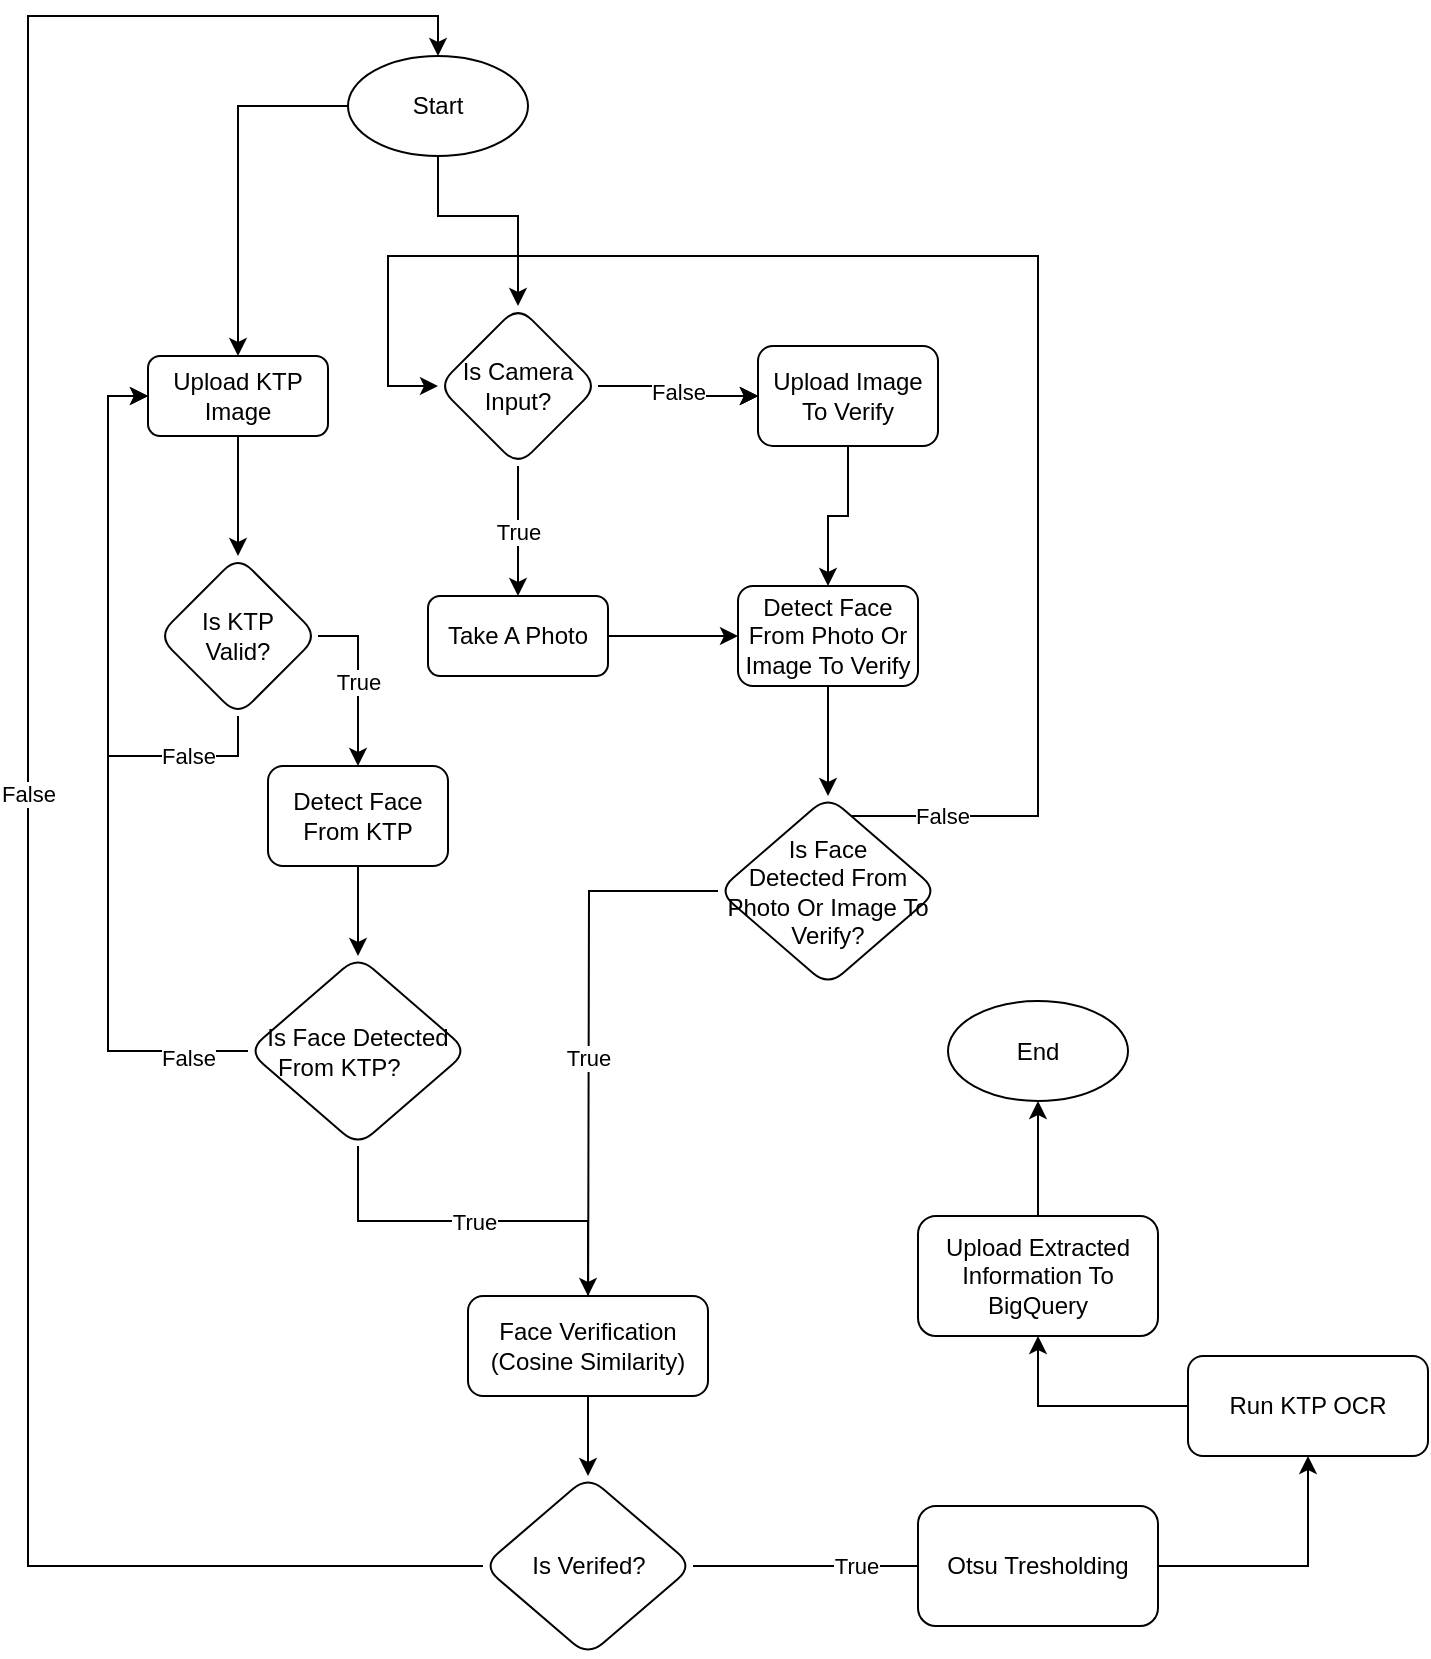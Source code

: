 <mxfile version="21.6.6" type="device">
  <diagram name="KYC Final Project" id="FEWz2_nmJ1F3zuOmgsd2">
    <mxGraphModel dx="910" dy="1725" grid="1" gridSize="10" guides="1" tooltips="1" connect="1" arrows="1" fold="1" page="1" pageScale="1" pageWidth="827" pageHeight="1169" math="0" shadow="0">
      <root>
        <mxCell id="0" />
        <mxCell id="1" parent="0" />
        <mxCell id="610gsvpLRvbWFcsnmmsV-17" value="" style="edgeStyle=orthogonalEdgeStyle;rounded=0;orthogonalLoop=1;jettySize=auto;html=1;" parent="1" source="610gsvpLRvbWFcsnmmsV-2" target="610gsvpLRvbWFcsnmmsV-16" edge="1">
          <mxGeometry relative="1" as="geometry" />
        </mxCell>
        <mxCell id="610gsvpLRvbWFcsnmmsV-2" value="Upload KTP Image" style="rounded=1;whiteSpace=wrap;html=1;" parent="1" vertex="1">
          <mxGeometry x="160" y="160" width="90" height="40" as="geometry" />
        </mxCell>
        <mxCell id="610gsvpLRvbWFcsnmmsV-21" value="&lt;br&gt;" style="edgeStyle=orthogonalEdgeStyle;rounded=0;orthogonalLoop=1;jettySize=auto;html=1;" parent="1" source="610gsvpLRvbWFcsnmmsV-13" target="610gsvpLRvbWFcsnmmsV-20" edge="1">
          <mxGeometry relative="1" as="geometry" />
        </mxCell>
        <mxCell id="610gsvpLRvbWFcsnmmsV-25" value="" style="edgeStyle=orthogonalEdgeStyle;rounded=0;orthogonalLoop=1;jettySize=auto;html=1;" parent="1" source="610gsvpLRvbWFcsnmmsV-13" target="610gsvpLRvbWFcsnmmsV-20" edge="1">
          <mxGeometry relative="1" as="geometry" />
        </mxCell>
        <mxCell id="610gsvpLRvbWFcsnmmsV-28" value="False" style="edgeStyle=orthogonalEdgeStyle;rounded=0;orthogonalLoop=1;jettySize=auto;html=1;" parent="1" source="610gsvpLRvbWFcsnmmsV-13" target="610gsvpLRvbWFcsnmmsV-20" edge="1">
          <mxGeometry relative="1" as="geometry" />
        </mxCell>
        <mxCell id="610gsvpLRvbWFcsnmmsV-30" value="True" style="edgeStyle=orthogonalEdgeStyle;rounded=0;orthogonalLoop=1;jettySize=auto;html=1;" parent="1" source="610gsvpLRvbWFcsnmmsV-13" target="610gsvpLRvbWFcsnmmsV-29" edge="1">
          <mxGeometry relative="1" as="geometry" />
        </mxCell>
        <mxCell id="610gsvpLRvbWFcsnmmsV-13" value="Is Camera Input?" style="rhombus;whiteSpace=wrap;html=1;rounded=1;" parent="1" vertex="1">
          <mxGeometry x="305" y="135" width="80" height="80" as="geometry" />
        </mxCell>
        <mxCell id="610gsvpLRvbWFcsnmmsV-18" value="False" style="edgeStyle=orthogonalEdgeStyle;rounded=0;orthogonalLoop=1;jettySize=auto;html=1;exitX=0.5;exitY=1;exitDx=0;exitDy=0;entryX=0;entryY=0.5;entryDx=0;entryDy=0;" parent="1" source="610gsvpLRvbWFcsnmmsV-16" target="610gsvpLRvbWFcsnmmsV-2" edge="1">
          <mxGeometry x="-0.684" relative="1" as="geometry">
            <mxPoint as="offset" />
          </mxGeometry>
        </mxCell>
        <mxCell id="610gsvpLRvbWFcsnmmsV-57" value="True" style="edgeStyle=orthogonalEdgeStyle;rounded=0;orthogonalLoop=1;jettySize=auto;html=1;entryX=0.5;entryY=0;entryDx=0;entryDy=0;exitX=1;exitY=0.5;exitDx=0;exitDy=0;" parent="1" source="610gsvpLRvbWFcsnmmsV-16" target="610gsvpLRvbWFcsnmmsV-55" edge="1">
          <mxGeometry relative="1" as="geometry" />
        </mxCell>
        <mxCell id="610gsvpLRvbWFcsnmmsV-16" value="Is KTP &lt;br&gt;Valid?" style="rhombus;whiteSpace=wrap;html=1;rounded=1;" parent="1" vertex="1">
          <mxGeometry x="165" y="260" width="80" height="80" as="geometry" />
        </mxCell>
        <mxCell id="610gsvpLRvbWFcsnmmsV-34" style="edgeStyle=orthogonalEdgeStyle;rounded=0;orthogonalLoop=1;jettySize=auto;html=1;entryX=0.5;entryY=0;entryDx=0;entryDy=0;" parent="1" source="610gsvpLRvbWFcsnmmsV-20" target="610gsvpLRvbWFcsnmmsV-38" edge="1">
          <mxGeometry relative="1" as="geometry">
            <mxPoint x="500" y="300" as="targetPoint" />
          </mxGeometry>
        </mxCell>
        <mxCell id="610gsvpLRvbWFcsnmmsV-20" value="Upload Image To Verify" style="whiteSpace=wrap;html=1;rounded=1;" parent="1" vertex="1">
          <mxGeometry x="465" y="155" width="90" height="50" as="geometry" />
        </mxCell>
        <mxCell id="610gsvpLRvbWFcsnmmsV-33" value="" style="edgeStyle=orthogonalEdgeStyle;rounded=0;orthogonalLoop=1;jettySize=auto;html=1;entryX=0;entryY=0.5;entryDx=0;entryDy=0;" parent="1" source="610gsvpLRvbWFcsnmmsV-29" target="610gsvpLRvbWFcsnmmsV-38" edge="1">
          <mxGeometry relative="1" as="geometry">
            <mxPoint x="460" y="340" as="targetPoint" />
          </mxGeometry>
        </mxCell>
        <mxCell id="610gsvpLRvbWFcsnmmsV-29" value="Take A Photo" style="whiteSpace=wrap;html=1;rounded=1;" parent="1" vertex="1">
          <mxGeometry x="300" y="280" width="90" height="40" as="geometry" />
        </mxCell>
        <mxCell id="610gsvpLRvbWFcsnmmsV-42" value="" style="edgeStyle=orthogonalEdgeStyle;rounded=0;orthogonalLoop=1;jettySize=auto;html=1;" parent="1" source="610gsvpLRvbWFcsnmmsV-38" target="610gsvpLRvbWFcsnmmsV-41" edge="1">
          <mxGeometry relative="1" as="geometry" />
        </mxCell>
        <mxCell id="610gsvpLRvbWFcsnmmsV-38" value="Detect Face From Photo Or Image To Verify" style="whiteSpace=wrap;html=1;rounded=1;" parent="1" vertex="1">
          <mxGeometry x="455" y="275" width="90" height="50" as="geometry" />
        </mxCell>
        <mxCell id="610gsvpLRvbWFcsnmmsV-43" value="False" style="edgeStyle=orthogonalEdgeStyle;rounded=0;orthogonalLoop=1;jettySize=auto;html=1;entryX=0;entryY=0.5;entryDx=0;entryDy=0;" parent="1" source="610gsvpLRvbWFcsnmmsV-41" target="610gsvpLRvbWFcsnmmsV-13" edge="1">
          <mxGeometry x="-0.884" relative="1" as="geometry">
            <Array as="points">
              <mxPoint x="605" y="390" />
              <mxPoint x="605" y="110" />
              <mxPoint x="280" y="110" />
              <mxPoint x="280" y="175" />
            </Array>
            <mxPoint as="offset" />
          </mxGeometry>
        </mxCell>
        <mxCell id="610gsvpLRvbWFcsnmmsV-69" value="True" style="edgeStyle=orthogonalEdgeStyle;rounded=0;orthogonalLoop=1;jettySize=auto;html=1;" parent="1" source="610gsvpLRvbWFcsnmmsV-41" edge="1">
          <mxGeometry relative="1" as="geometry">
            <mxPoint x="380" y="660" as="targetPoint" />
          </mxGeometry>
        </mxCell>
        <mxCell id="610gsvpLRvbWFcsnmmsV-41" value="Is Face &lt;br&gt;Detected From Photo Or Image To Verify?" style="rhombus;whiteSpace=wrap;html=1;rounded=1;" parent="1" vertex="1">
          <mxGeometry x="445" y="380" width="110" height="95" as="geometry" />
        </mxCell>
        <mxCell id="610gsvpLRvbWFcsnmmsV-66" style="edgeStyle=orthogonalEdgeStyle;rounded=0;orthogonalLoop=1;jettySize=auto;html=1;entryX=0.5;entryY=0;entryDx=0;entryDy=0;" parent="1" source="610gsvpLRvbWFcsnmmsV-48" target="610gsvpLRvbWFcsnmmsV-13" edge="1">
          <mxGeometry relative="1" as="geometry">
            <Array as="points">
              <mxPoint x="305" y="90" />
              <mxPoint x="345" y="90" />
            </Array>
          </mxGeometry>
        </mxCell>
        <mxCell id="610gsvpLRvbWFcsnmmsV-67" style="edgeStyle=orthogonalEdgeStyle;rounded=0;orthogonalLoop=1;jettySize=auto;html=1;exitX=0;exitY=0.5;exitDx=0;exitDy=0;entryX=0.5;entryY=0;entryDx=0;entryDy=0;" parent="1" source="610gsvpLRvbWFcsnmmsV-48" target="610gsvpLRvbWFcsnmmsV-2" edge="1">
          <mxGeometry relative="1" as="geometry" />
        </mxCell>
        <mxCell id="610gsvpLRvbWFcsnmmsV-48" value="Start" style="ellipse;whiteSpace=wrap;html=1;" parent="1" vertex="1">
          <mxGeometry x="260" y="10" width="90" height="50" as="geometry" />
        </mxCell>
        <mxCell id="610gsvpLRvbWFcsnmmsV-63" style="edgeStyle=orthogonalEdgeStyle;rounded=0;orthogonalLoop=1;jettySize=auto;html=1;exitX=0.5;exitY=1;exitDx=0;exitDy=0;entryX=0.5;entryY=0;entryDx=0;entryDy=0;" parent="1" source="610gsvpLRvbWFcsnmmsV-55" target="610gsvpLRvbWFcsnmmsV-62" edge="1">
          <mxGeometry relative="1" as="geometry" />
        </mxCell>
        <mxCell id="610gsvpLRvbWFcsnmmsV-55" value="Detect Face From KTP" style="rounded=1;whiteSpace=wrap;html=1;" parent="1" vertex="1">
          <mxGeometry x="220" y="365" width="90" height="50" as="geometry" />
        </mxCell>
        <mxCell id="610gsvpLRvbWFcsnmmsV-65" value="False" style="edgeStyle=orthogonalEdgeStyle;rounded=0;orthogonalLoop=1;jettySize=auto;html=1;entryX=0;entryY=0.5;entryDx=0;entryDy=0;" parent="1" source="610gsvpLRvbWFcsnmmsV-62" target="610gsvpLRvbWFcsnmmsV-2" edge="1">
          <mxGeometry x="-0.856" y="3" relative="1" as="geometry">
            <Array as="points">
              <mxPoint x="140" y="508" />
              <mxPoint x="140" y="180" />
            </Array>
            <mxPoint as="offset" />
          </mxGeometry>
        </mxCell>
        <mxCell id="610gsvpLRvbWFcsnmmsV-68" value="True" style="edgeStyle=orthogonalEdgeStyle;rounded=0;orthogonalLoop=1;jettySize=auto;html=1;entryX=0.5;entryY=0;entryDx=0;entryDy=0;" parent="1" source="610gsvpLRvbWFcsnmmsV-62" target="610gsvpLRvbWFcsnmmsV-70" edge="1">
          <mxGeometry relative="1" as="geometry">
            <mxPoint x="300" y="630" as="targetPoint" />
          </mxGeometry>
        </mxCell>
        <mxCell id="610gsvpLRvbWFcsnmmsV-62" value="Is Face Detected&lt;br&gt;From KTP?&lt;span style=&quot;white-space: pre;&quot;&gt;&#x9;&lt;/span&gt;" style="rhombus;whiteSpace=wrap;html=1;rounded=1;" parent="1" vertex="1">
          <mxGeometry x="210" y="460" width="110" height="95" as="geometry" />
        </mxCell>
        <mxCell id="610gsvpLRvbWFcsnmmsV-73" value="" style="edgeStyle=orthogonalEdgeStyle;rounded=0;orthogonalLoop=1;jettySize=auto;html=1;entryX=0.5;entryY=0;entryDx=0;entryDy=0;" parent="1" source="610gsvpLRvbWFcsnmmsV-70" target="610gsvpLRvbWFcsnmmsV-74" edge="1">
          <mxGeometry relative="1" as="geometry">
            <mxPoint x="380" y="750" as="targetPoint" />
          </mxGeometry>
        </mxCell>
        <mxCell id="610gsvpLRvbWFcsnmmsV-70" value="Face Verification&lt;br&gt;(Cosine Similarity)" style="rounded=1;whiteSpace=wrap;html=1;" parent="1" vertex="1">
          <mxGeometry x="320" y="630" width="120" height="50" as="geometry" />
        </mxCell>
        <mxCell id="610gsvpLRvbWFcsnmmsV-75" value="False" style="edgeStyle=orthogonalEdgeStyle;rounded=0;orthogonalLoop=1;jettySize=auto;html=1;exitX=0;exitY=0.5;exitDx=0;exitDy=0;entryX=0.5;entryY=0;entryDx=0;entryDy=0;" parent="1" source="610gsvpLRvbWFcsnmmsV-74" target="610gsvpLRvbWFcsnmmsV-48" edge="1">
          <mxGeometry relative="1" as="geometry">
            <Array as="points">
              <mxPoint x="100" y="765" />
              <mxPoint x="100" y="-10" />
              <mxPoint x="305" y="-10" />
            </Array>
          </mxGeometry>
        </mxCell>
        <mxCell id="610gsvpLRvbWFcsnmmsV-78" value="True" style="edgeStyle=orthogonalEdgeStyle;rounded=0;orthogonalLoop=1;jettySize=auto;html=1;entryX=0;entryY=0.5;entryDx=0;entryDy=0;" parent="1" source="610gsvpLRvbWFcsnmmsV-74" target="610gsvpLRvbWFcsnmmsV-77" edge="1">
          <mxGeometry relative="1" as="geometry">
            <Array as="points">
              <mxPoint x="570" y="765" />
              <mxPoint x="570" y="765" />
            </Array>
          </mxGeometry>
        </mxCell>
        <mxCell id="610gsvpLRvbWFcsnmmsV-74" value="Is Verifed?" style="rhombus;whiteSpace=wrap;html=1;rounded=1;" parent="1" vertex="1">
          <mxGeometry x="327.5" y="720" width="105" height="90" as="geometry" />
        </mxCell>
        <mxCell id="ivNM6DxZsjuBN5O1MCwm-2" style="edgeStyle=orthogonalEdgeStyle;rounded=0;orthogonalLoop=1;jettySize=auto;html=1;entryX=0.5;entryY=1;entryDx=0;entryDy=0;" edge="1" parent="1" source="610gsvpLRvbWFcsnmmsV-77" target="ivNM6DxZsjuBN5O1MCwm-1">
          <mxGeometry relative="1" as="geometry" />
        </mxCell>
        <mxCell id="610gsvpLRvbWFcsnmmsV-77" value="Otsu Tresholding" style="rounded=1;whiteSpace=wrap;html=1;" parent="1" vertex="1">
          <mxGeometry x="545" y="735" width="120" height="60" as="geometry" />
        </mxCell>
        <mxCell id="610gsvpLRvbWFcsnmmsV-83" style="edgeStyle=orthogonalEdgeStyle;rounded=0;orthogonalLoop=1;jettySize=auto;html=1;entryX=0.5;entryY=1;entryDx=0;entryDy=0;" parent="1" source="610gsvpLRvbWFcsnmmsV-80" target="610gsvpLRvbWFcsnmmsV-81" edge="1">
          <mxGeometry relative="1" as="geometry" />
        </mxCell>
        <mxCell id="610gsvpLRvbWFcsnmmsV-80" value="Upload Extracted Information To BigQuery" style="rounded=1;whiteSpace=wrap;html=1;" parent="1" vertex="1">
          <mxGeometry x="545" y="590" width="120" height="60" as="geometry" />
        </mxCell>
        <mxCell id="610gsvpLRvbWFcsnmmsV-81" value="End" style="ellipse;whiteSpace=wrap;html=1;" parent="1" vertex="1">
          <mxGeometry x="560" y="482.5" width="90" height="50" as="geometry" />
        </mxCell>
        <mxCell id="ivNM6DxZsjuBN5O1MCwm-5" style="edgeStyle=orthogonalEdgeStyle;rounded=0;orthogonalLoop=1;jettySize=auto;html=1;entryX=0.5;entryY=1;entryDx=0;entryDy=0;" edge="1" parent="1" source="ivNM6DxZsjuBN5O1MCwm-1" target="610gsvpLRvbWFcsnmmsV-80">
          <mxGeometry relative="1" as="geometry" />
        </mxCell>
        <mxCell id="ivNM6DxZsjuBN5O1MCwm-1" value="Run KTP OCR" style="rounded=1;whiteSpace=wrap;html=1;" vertex="1" parent="1">
          <mxGeometry x="680" y="660" width="120" height="50" as="geometry" />
        </mxCell>
      </root>
    </mxGraphModel>
  </diagram>
</mxfile>
